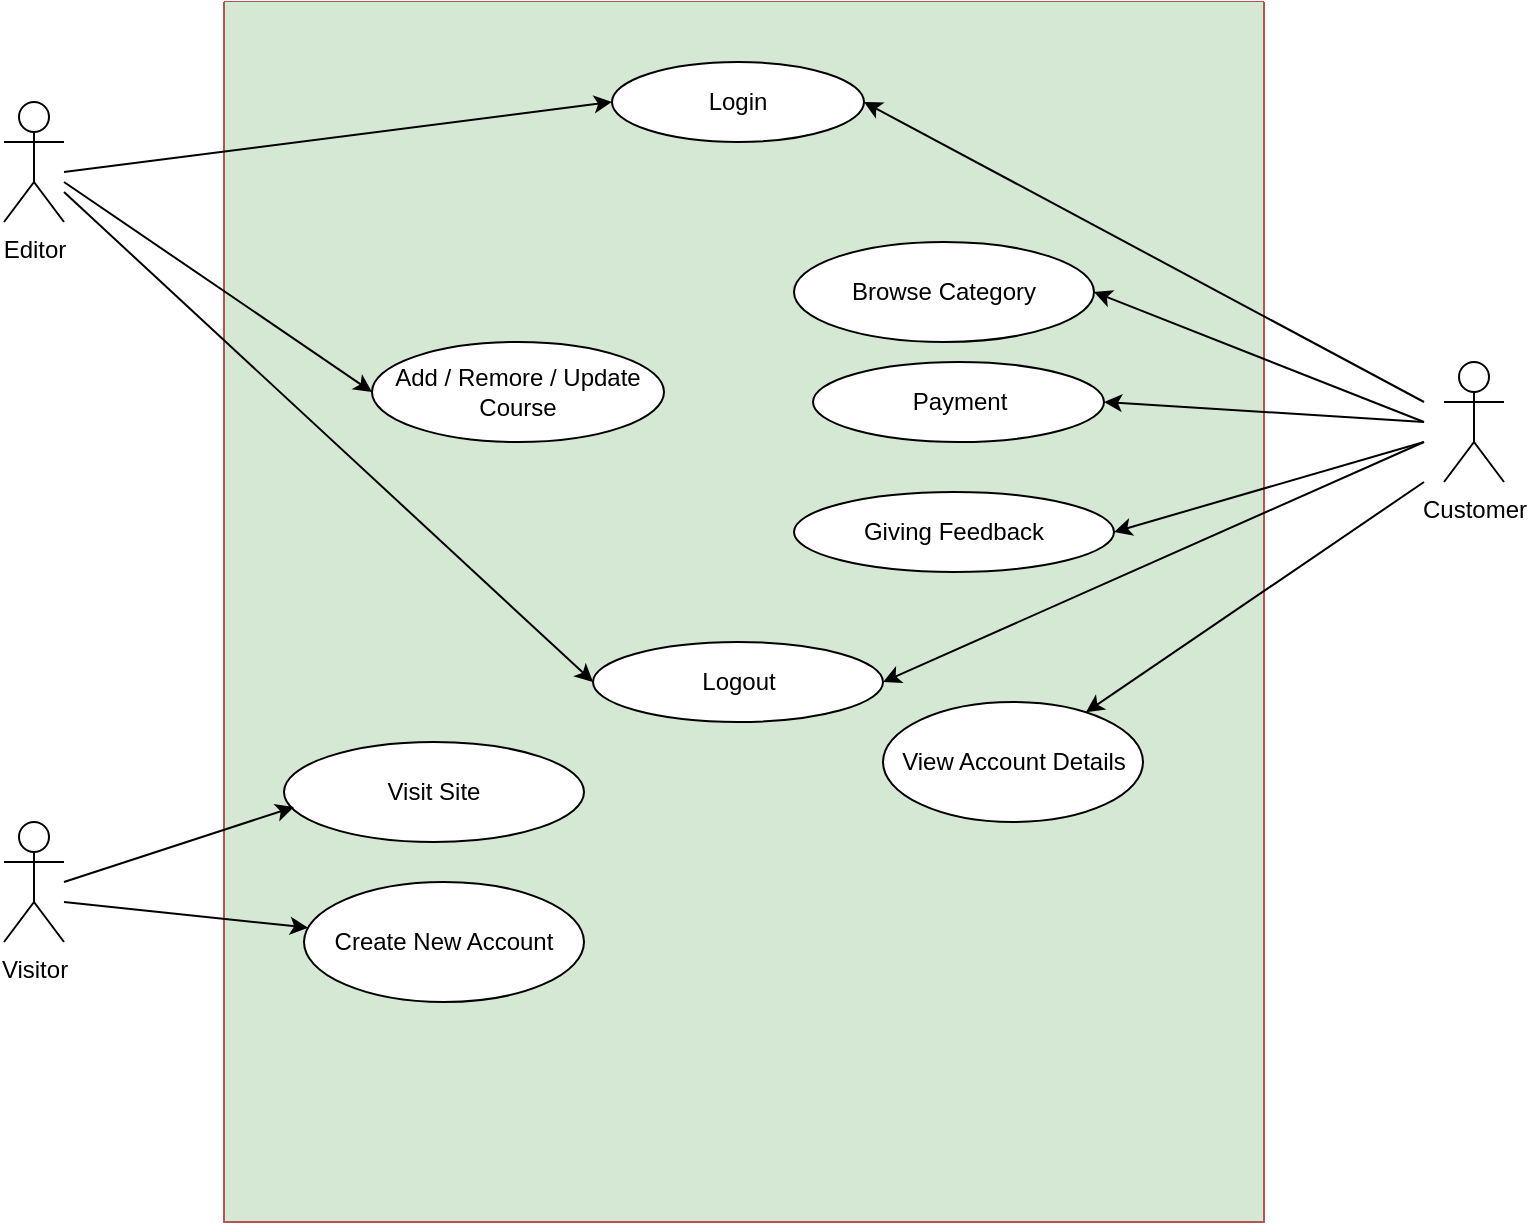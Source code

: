 <mxfile compressed="true" version="16.5.6" type="github"><diagram id="SVKaOEhVigUVczkBLGVq" name="Page-1"><mxGraphModel dx="868" dy="450" grid="1" gridSize="10" guides="1" tooltips="1" connect="1" arrows="1" fold="1" page="1" pageScale="1" pageWidth="827" pageHeight="1169" math="0" shadow="0"><root><object label="" id="0"><mxCell/></object><mxCell id="1" parent="0"/><mxCell id="2un76AmxoCiAzIp-n82Q-10" value="" style="swimlane;startSize=0;fillColor=#f8cecc;strokeColor=#b85450;swimlaneFillColor=#D5E8D4;gradientDirection=south;gradientColor=none;rounded=0;shadow=0;sketch=0;glass=0;labelBackgroundColor=none;" vertex="1" parent="1"><mxGeometry x="160" y="40" width="520" height="610" as="geometry"/></mxCell><mxCell id="cUy7YZxRetMB7Kt8PGve-1" value="Editor" style="shape=umlActor;verticalLabelPosition=bottom;verticalAlign=top;html=1;outlineConnect=0;" parent="1" vertex="1"><mxGeometry x="50" y="90" width="30" height="60" as="geometry"/></mxCell><mxCell id="cUy7YZxRetMB7Kt8PGve-2" value="Visitor" style="shape=umlActor;verticalLabelPosition=bottom;verticalAlign=top;html=1;outlineConnect=0;" parent="1" vertex="1"><mxGeometry x="50" y="450" width="30" height="60" as="geometry"/></mxCell><mxCell id="aoWT-LzkS2eulk2DC-qY-1" value="Customer" style="shape=umlActor;verticalLabelPosition=bottom;verticalAlign=top;html=1;outlineConnect=0;" parent="1" vertex="1"><mxGeometry x="770" y="220" width="30" height="60" as="geometry"/></mxCell><mxCell id="c1tF5glh7n1Xves2hnFM-2" value="Login" style="ellipse;whiteSpace=wrap;html=1;" parent="1" vertex="1"><mxGeometry x="354" y="70" width="126" height="40" as="geometry"/></mxCell><mxCell id="c1tF5glh7n1Xves2hnFM-3" value="Logout" style="ellipse;whiteSpace=wrap;html=1;" parent="1" vertex="1"><mxGeometry x="344.5" y="360" width="145" height="40" as="geometry"/></mxCell><mxCell id="c1tF5glh7n1Xves2hnFM-4" value="View Account Details" style="ellipse;whiteSpace=wrap;html=1;" parent="1" vertex="1"><mxGeometry x="489.5" y="390" width="130" height="60" as="geometry"/></mxCell><mxCell id="c1tF5glh7n1Xves2hnFM-5" value="Visit Site" style="ellipse;whiteSpace=wrap;html=1;" parent="1" vertex="1"><mxGeometry x="190" y="410" width="150" height="50" as="geometry"/></mxCell><mxCell id="c1tF5glh7n1Xves2hnFM-6" value="Create New Account" style="ellipse;whiteSpace=wrap;html=1;" parent="1" vertex="1"><mxGeometry x="200" y="480" width="140" height="60" as="geometry"/></mxCell><mxCell id="IfXhBUEUI42p9_bn3BJ2-1" value="" style="endArrow=classic;html=1;rounded=0;entryX=0;entryY=0.5;entryDx=0;entryDy=0;" parent="1" target="c1tF5glh7n1Xves2hnFM-2" edge="1"><mxGeometry width="50" height="50" relative="1" as="geometry"><mxPoint x="80" y="125" as="sourcePoint"/><mxPoint x="350" y="90" as="targetPoint"/></mxGeometry></mxCell><mxCell id="IfXhBUEUI42p9_bn3BJ2-2" value="" style="endArrow=classic;html=1;rounded=0;entryX=1;entryY=0.5;entryDx=0;entryDy=0;" parent="1" target="c1tF5glh7n1Xves2hnFM-2" edge="1"><mxGeometry width="50" height="50" relative="1" as="geometry"><mxPoint x="760" y="240" as="sourcePoint"/><mxPoint x="740" y="70" as="targetPoint"/></mxGeometry></mxCell><mxCell id="IfXhBUEUI42p9_bn3BJ2-3" value="" style="endArrow=classic;html=1;rounded=0;entryX=1;entryY=0.5;entryDx=0;entryDy=0;" parent="1" target="c1tF5glh7n1Xves2hnFM-3" edge="1"><mxGeometry width="50" height="50" relative="1" as="geometry"><mxPoint x="760" y="260" as="sourcePoint"/><mxPoint x="483.499" y="115.159" as="targetPoint"/></mxGeometry></mxCell><mxCell id="IfXhBUEUI42p9_bn3BJ2-4" value="" style="endArrow=classic;html=1;rounded=0;entryX=0;entryY=0.5;entryDx=0;entryDy=0;" parent="1" target="c1tF5glh7n1Xves2hnFM-3" edge="1"><mxGeometry width="50" height="50" relative="1" as="geometry"><mxPoint x="80" y="135" as="sourcePoint"/><mxPoint x="364.375" y="114.463" as="targetPoint"/></mxGeometry></mxCell><mxCell id="IfXhBUEUI42p9_bn3BJ2-5" value="" style="endArrow=classic;html=1;rounded=0;" parent="1" target="c1tF5glh7n1Xves2hnFM-4" edge="1"><mxGeometry width="50" height="50" relative="1" as="geometry"><mxPoint x="760" y="280" as="sourcePoint"/><mxPoint x="480" y="350" as="targetPoint"/></mxGeometry></mxCell><mxCell id="IfXhBUEUI42p9_bn3BJ2-6" value="" style="endArrow=classic;html=1;rounded=0;entryX=0.033;entryY=0.65;entryDx=0;entryDy=0;entryPerimeter=0;" parent="1" target="c1tF5glh7n1Xves2hnFM-5" edge="1"><mxGeometry width="50" height="50" relative="1" as="geometry"><mxPoint x="80" y="480" as="sourcePoint"/><mxPoint x="130" y="430" as="targetPoint"/></mxGeometry></mxCell><mxCell id="IfXhBUEUI42p9_bn3BJ2-7" value="" style="endArrow=classic;html=1;rounded=0;" parent="1" target="c1tF5glh7n1Xves2hnFM-6" edge="1"><mxGeometry width="50" height="50" relative="1" as="geometry"><mxPoint x="80" y="490" as="sourcePoint"/><mxPoint x="223.96" y="422" as="targetPoint"/></mxGeometry></mxCell><mxCell id="2un76AmxoCiAzIp-n82Q-1" value="Browse Category" style="ellipse;whiteSpace=wrap;html=1;" vertex="1" parent="1"><mxGeometry x="445" y="160" width="150" height="50" as="geometry"/></mxCell><mxCell id="2un76AmxoCiAzIp-n82Q-2" value="Payment" style="ellipse;whiteSpace=wrap;html=1;" vertex="1" parent="1"><mxGeometry x="454.5" y="220" width="145.5" height="40" as="geometry"/></mxCell><mxCell id="2un76AmxoCiAzIp-n82Q-3" value="Giving Feedback" style="ellipse;whiteSpace=wrap;html=1;" vertex="1" parent="1"><mxGeometry x="445" y="285" width="160" height="40" as="geometry"/></mxCell><mxCell id="2un76AmxoCiAzIp-n82Q-4" value="Add / Remore / Update Course" style="ellipse;whiteSpace=wrap;html=1;" vertex="1" parent="1"><mxGeometry x="234" y="210" width="146" height="50" as="geometry"/></mxCell><mxCell id="2un76AmxoCiAzIp-n82Q-5" value="" style="endArrow=classic;html=1;rounded=0;entryX=1;entryY=0.5;entryDx=0;entryDy=0;" edge="1" parent="1" target="2un76AmxoCiAzIp-n82Q-1"><mxGeometry width="50" height="50" relative="1" as="geometry"><mxPoint x="760" y="250" as="sourcePoint"/><mxPoint x="490" y="100" as="targetPoint"/></mxGeometry></mxCell><mxCell id="2un76AmxoCiAzIp-n82Q-6" value="" style="endArrow=classic;html=1;rounded=0;entryX=1;entryY=0.5;entryDx=0;entryDy=0;" edge="1" parent="1" target="2un76AmxoCiAzIp-n82Q-2"><mxGeometry width="50" height="50" relative="1" as="geometry"><mxPoint x="760" y="250" as="sourcePoint"/><mxPoint x="610" y="185" as="targetPoint"/></mxGeometry></mxCell><mxCell id="2un76AmxoCiAzIp-n82Q-7" value="" style="endArrow=classic;html=1;rounded=0;entryX=1;entryY=0.5;entryDx=0;entryDy=0;" edge="1" parent="1" target="2un76AmxoCiAzIp-n82Q-3"><mxGeometry width="50" height="50" relative="1" as="geometry"><mxPoint x="760" y="260" as="sourcePoint"/><mxPoint x="615.5" y="240" as="targetPoint"/></mxGeometry></mxCell><mxCell id="2un76AmxoCiAzIp-n82Q-8" value="" style="endArrow=classic;html=1;rounded=0;entryX=0;entryY=0.5;entryDx=0;entryDy=0;" edge="1" parent="1" target="2un76AmxoCiAzIp-n82Q-4"><mxGeometry width="50" height="50" relative="1" as="geometry"><mxPoint x="80" y="130" as="sourcePoint"/><mxPoint x="364" y="100" as="targetPoint"/></mxGeometry></mxCell></root></mxGraphModel></diagram></mxfile>